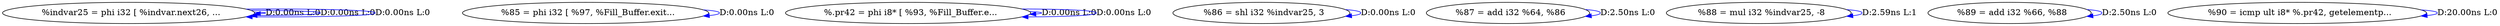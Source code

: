 digraph {
Node0x3067190[label="  %indvar25 = phi i32 [ %indvar.next26, ..."];
Node0x3067190 -> Node0x3067190[label="D:0.00ns L:0",color=blue];
Node0x3067190 -> Node0x3067190[label="D:0.00ns L:0",color=blue];
Node0x3067190 -> Node0x3067190[label="D:0.00ns L:0",color=blue];
Node0x3067270[label="  %85 = phi i32 [ %97, %Fill_Buffer.exit..."];
Node0x3067270 -> Node0x3067270[label="D:0.00ns L:0",color=blue];
Node0x3067350[label="  %.pr42 = phi i8* [ %93, %Fill_Buffer.e..."];
Node0x3067350 -> Node0x3067350[label="D:0.00ns L:0",color=blue];
Node0x3067350 -> Node0x3067350[label="D:0.00ns L:0",color=blue];
Node0x3067430[label="  %86 = shl i32 %indvar25, 3"];
Node0x3067430 -> Node0x3067430[label="D:0.00ns L:0",color=blue];
Node0x3067510[label="  %87 = add i32 %64, %86"];
Node0x3067510 -> Node0x3067510[label="D:2.50ns L:0",color=blue];
Node0x30675f0[label="  %88 = mul i32 %indvar25, -8"];
Node0x30675f0 -> Node0x30675f0[label="D:2.59ns L:1",color=blue];
Node0x30676d0[label="  %89 = add i32 %66, %88"];
Node0x30676d0 -> Node0x30676d0[label="D:2.50ns L:0",color=blue];
Node0x30677b0[label="  %90 = icmp ult i8* %.pr42, getelementp..."];
Node0x30677b0 -> Node0x30677b0[label="D:20.00ns L:0",color=blue];
}
